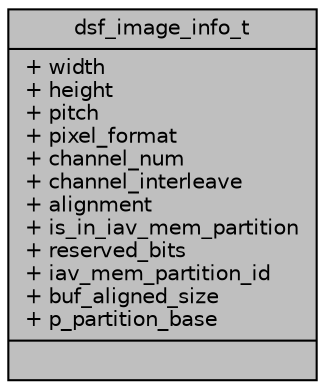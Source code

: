 digraph "dsf_image_info_t"
{
 // INTERACTIVE_SVG=YES
 // LATEX_PDF_SIZE
  bgcolor="transparent";
  edge [fontname="Helvetica",fontsize="10",labelfontname="Helvetica",labelfontsize="10"];
  node [fontname="Helvetica",fontsize="10",shape=record];
  Node1 [label="{dsf_image_info_t\n|+ width\l+ height\l+ pitch\l+ pixel_format\l+ channel_num\l+ channel_interleave\l+ alignment\l+ is_in_iav_mem_partition\l+ reserved_bits\l+ iav_mem_partition_id\l+ buf_aligned_size\l+ p_partition_base\l|}",height=0.2,width=0.4,color="black", fillcolor="grey75", style="filled", fontcolor="black",tooltip=" "];
}
